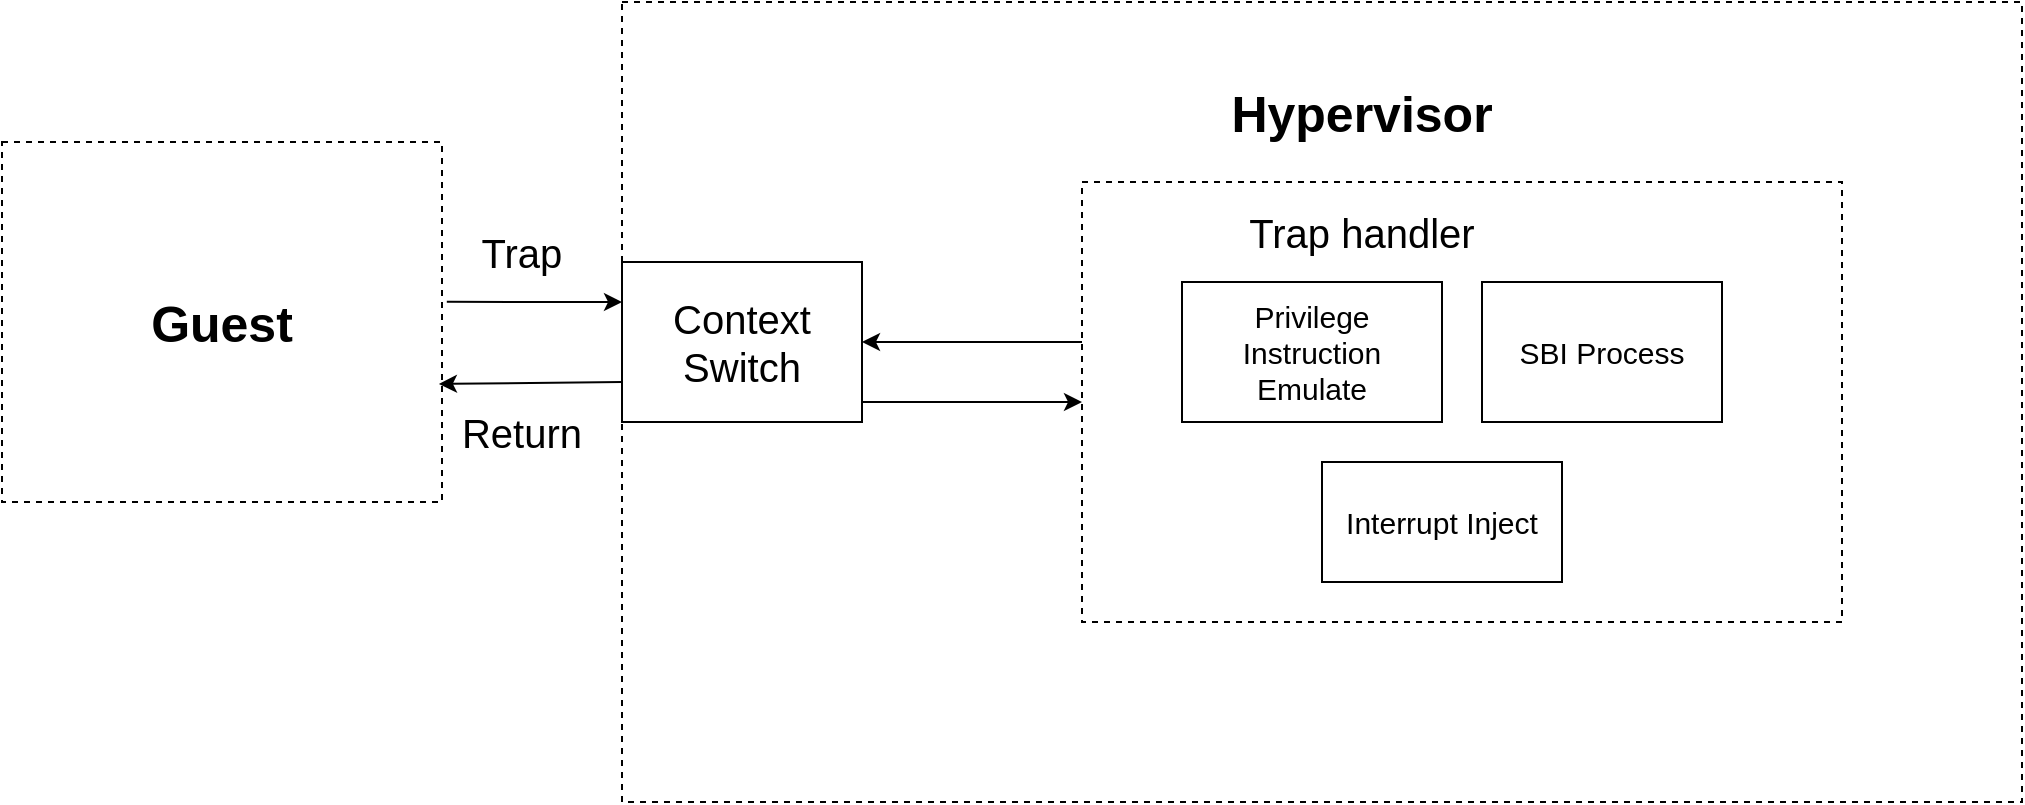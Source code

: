 <mxfile version="21.1.2" type="device">
  <diagram name="第 1 页" id="W4PznRmGQDPAgO9PZRKu">
    <mxGraphModel dx="1114" dy="819" grid="1" gridSize="10" guides="1" tooltips="1" connect="1" arrows="1" fold="1" page="1" pageScale="1" pageWidth="827" pageHeight="1169" math="0" shadow="0">
      <root>
        <mxCell id="0" />
        <mxCell id="1" parent="0" />
        <mxCell id="fq4FRoA-I-p3slPCN7D7-1" value="&lt;font style=&quot;font-size: 25px;&quot;&gt;&lt;b&gt;Guest&lt;/b&gt;&lt;/font&gt;" style="rounded=0;whiteSpace=wrap;html=1;dashed=1;" vertex="1" parent="1">
          <mxGeometry x="40" y="260" width="220" height="180" as="geometry" />
        </mxCell>
        <mxCell id="fq4FRoA-I-p3slPCN7D7-2" value="" style="rounded=0;whiteSpace=wrap;html=1;dashed=1;" vertex="1" parent="1">
          <mxGeometry x="350" y="190" width="700" height="400" as="geometry" />
        </mxCell>
        <mxCell id="fq4FRoA-I-p3slPCN7D7-3" value="&lt;font style=&quot;font-size: 25px;&quot;&gt;&lt;b&gt;Hypervisor&lt;/b&gt;&lt;/font&gt;" style="text;html=1;strokeColor=none;fillColor=none;align=center;verticalAlign=middle;whiteSpace=wrap;rounded=0;" vertex="1" parent="1">
          <mxGeometry x="630" y="220" width="180" height="50" as="geometry" />
        </mxCell>
        <mxCell id="fq4FRoA-I-p3slPCN7D7-5" value="" style="endArrow=classic;html=1;rounded=0;entryX=0;entryY=0.25;entryDx=0;entryDy=0;exitX=1.011;exitY=0.444;exitDx=0;exitDy=0;exitPerimeter=0;" edge="1" parent="1" source="fq4FRoA-I-p3slPCN7D7-27" target="fq4FRoA-I-p3slPCN7D7-7">
          <mxGeometry width="50" height="50" relative="1" as="geometry">
            <mxPoint x="259" y="360" as="sourcePoint" />
            <mxPoint x="310" y="310" as="targetPoint" />
          </mxGeometry>
        </mxCell>
        <mxCell id="fq4FRoA-I-p3slPCN7D7-6" value="&lt;font style=&quot;font-size: 20px;&quot;&gt;Trap&lt;/font&gt;" style="text;html=1;strokeColor=none;fillColor=none;align=center;verticalAlign=middle;whiteSpace=wrap;rounded=0;" vertex="1" parent="1">
          <mxGeometry x="270" y="300" width="60" height="30" as="geometry" />
        </mxCell>
        <mxCell id="fq4FRoA-I-p3slPCN7D7-7" value="&lt;font style=&quot;font-size: 20px;&quot;&gt;Context Switch&lt;/font&gt;" style="rounded=0;whiteSpace=wrap;html=1;" vertex="1" parent="1">
          <mxGeometry x="350" y="320" width="120" height="80" as="geometry" />
        </mxCell>
        <mxCell id="fq4FRoA-I-p3slPCN7D7-12" value="" style="rounded=0;whiteSpace=wrap;html=1;dashed=1;" vertex="1" parent="1">
          <mxGeometry x="580" y="280" width="380" height="220" as="geometry" />
        </mxCell>
        <mxCell id="fq4FRoA-I-p3slPCN7D7-15" value="&lt;font style=&quot;font-size: 20px;&quot;&gt;Trap handler&lt;/font&gt;" style="text;html=1;strokeColor=none;fillColor=none;align=center;verticalAlign=middle;whiteSpace=wrap;rounded=0;" vertex="1" parent="1">
          <mxGeometry x="640" y="290" width="160" height="30" as="geometry" />
        </mxCell>
        <mxCell id="fq4FRoA-I-p3slPCN7D7-16" value="&lt;font style=&quot;font-size: 15px;&quot;&gt;Privilege Instruction Emulate&lt;/font&gt;" style="rounded=0;whiteSpace=wrap;html=1;" vertex="1" parent="1">
          <mxGeometry x="630" y="330" width="130" height="70" as="geometry" />
        </mxCell>
        <mxCell id="fq4FRoA-I-p3slPCN7D7-17" value="&lt;font style=&quot;font-size: 15px;&quot;&gt;SBI Process&lt;/font&gt;" style="rounded=0;whiteSpace=wrap;html=1;" vertex="1" parent="1">
          <mxGeometry x="780" y="330" width="120" height="70" as="geometry" />
        </mxCell>
        <mxCell id="fq4FRoA-I-p3slPCN7D7-18" value="&lt;font style=&quot;font-size: 15px;&quot;&gt;Interrupt Inject&lt;/font&gt;" style="rounded=0;whiteSpace=wrap;html=1;" vertex="1" parent="1">
          <mxGeometry x="700" y="420" width="120" height="60" as="geometry" />
        </mxCell>
        <mxCell id="fq4FRoA-I-p3slPCN7D7-27" value="&lt;font style=&quot;font-size: 25px;&quot;&gt;&lt;b&gt;Guest&lt;/b&gt;&lt;/font&gt;" style="rounded=0;whiteSpace=wrap;html=1;dashed=1;" vertex="1" parent="1">
          <mxGeometry x="40" y="260" width="220" height="180" as="geometry" />
        </mxCell>
        <mxCell id="fq4FRoA-I-p3slPCN7D7-35" value="" style="endArrow=classic;html=1;rounded=0;entryX=0;entryY=0.5;entryDx=0;entryDy=0;" edge="1" parent="1" target="fq4FRoA-I-p3slPCN7D7-12">
          <mxGeometry width="50" height="50" relative="1" as="geometry">
            <mxPoint x="470" y="390" as="sourcePoint" />
            <mxPoint x="520" y="340" as="targetPoint" />
          </mxGeometry>
        </mxCell>
        <mxCell id="fq4FRoA-I-p3slPCN7D7-36" value="" style="endArrow=classic;html=1;rounded=0;entryX=1;entryY=0.5;entryDx=0;entryDy=0;" edge="1" parent="1" target="fq4FRoA-I-p3slPCN7D7-7">
          <mxGeometry width="50" height="50" relative="1" as="geometry">
            <mxPoint x="580" y="360" as="sourcePoint" />
            <mxPoint x="630" y="310" as="targetPoint" />
          </mxGeometry>
        </mxCell>
        <mxCell id="fq4FRoA-I-p3slPCN7D7-37" value="" style="endArrow=classic;html=1;rounded=0;exitX=0;exitY=0.75;exitDx=0;exitDy=0;entryX=0.993;entryY=0.672;entryDx=0;entryDy=0;entryPerimeter=0;" edge="1" parent="1" source="fq4FRoA-I-p3slPCN7D7-7" target="fq4FRoA-I-p3slPCN7D7-27">
          <mxGeometry width="50" height="50" relative="1" as="geometry">
            <mxPoint x="260" y="400" as="sourcePoint" />
            <mxPoint x="310" y="350" as="targetPoint" />
          </mxGeometry>
        </mxCell>
        <mxCell id="fq4FRoA-I-p3slPCN7D7-38" value="&lt;font style=&quot;font-size: 20px;&quot;&gt;Return&lt;/font&gt;" style="text;html=1;strokeColor=none;fillColor=none;align=center;verticalAlign=middle;whiteSpace=wrap;rounded=0;" vertex="1" parent="1">
          <mxGeometry x="270" y="390" width="60" height="30" as="geometry" />
        </mxCell>
      </root>
    </mxGraphModel>
  </diagram>
</mxfile>
